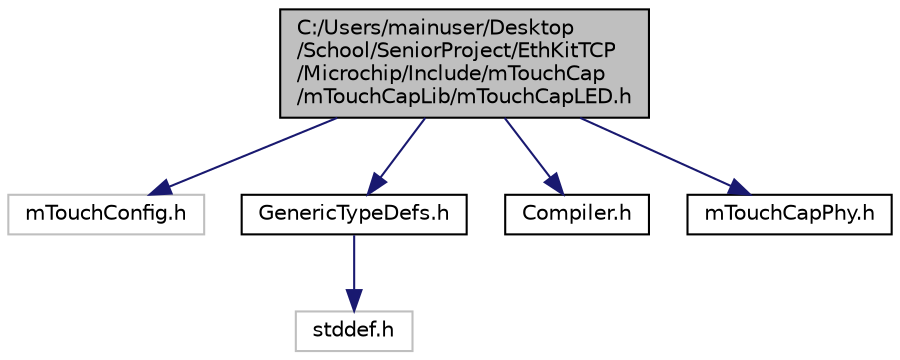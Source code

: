 digraph "C:/Users/mainuser/Desktop/School/SeniorProject/EthKitTCP/Microchip/Include/mTouchCap/mTouchCapLib/mTouchCapLED.h"
{
  edge [fontname="Helvetica",fontsize="10",labelfontname="Helvetica",labelfontsize="10"];
  node [fontname="Helvetica",fontsize="10",shape=record];
  Node1 [label="C:/Users/mainuser/Desktop\l/School/SeniorProject/EthKitTCP\l/Microchip/Include/mTouchCap\l/mTouchCapLib/mTouchCapLED.h",height=0.2,width=0.4,color="black", fillcolor="grey75", style="filled", fontcolor="black"];
  Node1 -> Node2 [color="midnightblue",fontsize="10",style="solid"];
  Node2 [label="mTouchConfig.h",height=0.2,width=0.4,color="grey75", fillcolor="white", style="filled"];
  Node1 -> Node3 [color="midnightblue",fontsize="10",style="solid"];
  Node3 [label="GenericTypeDefs.h",height=0.2,width=0.4,color="black", fillcolor="white", style="filled",URL="$_generic_type_defs_8h.html"];
  Node3 -> Node4 [color="midnightblue",fontsize="10",style="solid"];
  Node4 [label="stddef.h",height=0.2,width=0.4,color="grey75", fillcolor="white", style="filled"];
  Node1 -> Node5 [color="midnightblue",fontsize="10",style="solid"];
  Node5 [label="Compiler.h",height=0.2,width=0.4,color="black", fillcolor="white", style="filled",URL="$_compiler_8h.html"];
  Node1 -> Node6 [color="midnightblue",fontsize="10",style="solid"];
  Node6 [label="mTouchCapPhy.h",height=0.2,width=0.4,color="black", fillcolor="white", style="filled",URL="$m_touch_cap_phy_8h.html"];
}
